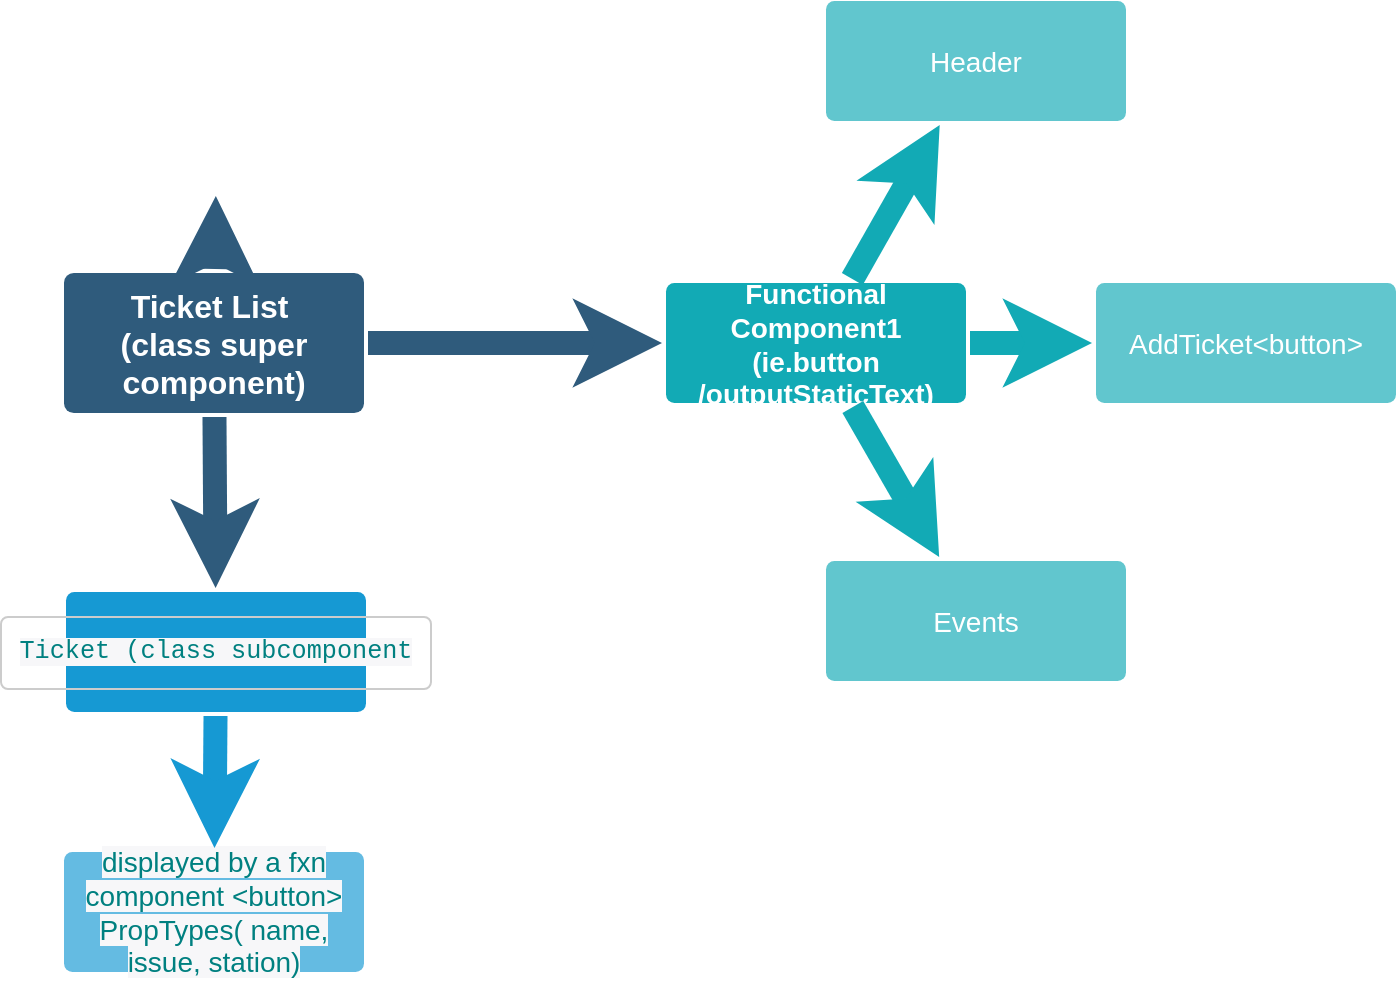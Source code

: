 <mxfile version="13.6.9" type="device"><diagram id="6a731a19-8d31-9384-78a2-239565b7b9f0" name="Page-1"><mxGraphModel dx="946" dy="597" grid="1" gridSize="10" guides="1" tooltips="1" connect="1" arrows="1" fold="1" page="1" pageScale="1" pageWidth="1169" pageHeight="827" background="#ffffff" math="0" shadow="0"><root><mxCell id="0"/><mxCell id="1" parent="0"/><mxCell id="1745" value="" style="edgeStyle=none;rounded=0;jumpStyle=none;html=1;shadow=0;labelBackgroundColor=none;startArrow=none;startFill=0;endArrow=classic;endFill=1;jettySize=auto;orthogonalLoop=1;strokeColor=#2F5B7C;strokeWidth=12;fontFamily=Helvetica;fontSize=16;fontColor=#23445D;spacing=5;" parent="1" source="1749" edge="1"><mxGeometry relative="1" as="geometry"><mxPoint x="569.916" y="342" as="targetPoint"/></mxGeometry></mxCell><mxCell id="1746" value="" style="edgeStyle=none;rounded=0;jumpStyle=none;html=1;shadow=0;labelBackgroundColor=none;startArrow=none;startFill=0;endArrow=classic;endFill=1;jettySize=auto;orthogonalLoop=1;strokeColor=#2F5B7C;strokeWidth=12;fontFamily=Helvetica;fontSize=16;fontColor=#23445D;spacing=5;" parent="1" source="1749" target="1771" edge="1"><mxGeometry relative="1" as="geometry"/></mxCell><mxCell id="1747" value="" style="edgeStyle=none;rounded=0;jumpStyle=none;html=1;shadow=0;labelBackgroundColor=none;startArrow=none;startFill=0;endArrow=classic;endFill=1;jettySize=auto;orthogonalLoop=1;strokeColor=#2F5B7C;strokeWidth=12;fontFamily=Helvetica;fontSize=16;fontColor=#23445D;spacing=5;" parent="1" source="1749" target="1760" edge="1"><mxGeometry relative="1" as="geometry"/></mxCell><mxCell id="1749" value="Ticket List&amp;nbsp;&lt;br&gt;(class super component)" style="rounded=1;whiteSpace=wrap;html=1;shadow=0;labelBackgroundColor=none;strokeColor=none;strokeWidth=12;fillColor=#2F5B7C;fontFamily=Helvetica;fontSize=16;fontColor=#FFFFFF;align=center;fontStyle=1;spacing=5;arcSize=7;perimeterSpacing=2;" parent="1" vertex="1"><mxGeometry x="494" y="380.5" width="150" height="70" as="geometry"/></mxCell><mxCell id="1760" value="&lt;pre style=&quot;box-sizing: border-box ; overflow: auto ; font-family: &amp;#34;menlo&amp;#34; , &amp;#34;monaco&amp;#34; , &amp;#34;consolas&amp;#34; , &amp;#34;courier new&amp;#34; , monospace ; font-size: 12.6px ; padding: 8.5px ; margin-top: 20px ; margin-bottom: 20px ; line-height: 1.429 ; word-break: break-all ; overflow-wrap: break-word ; border: 1px solid rgb(204 , 204 , 204) ; border-radius: 4px ; font-weight: 200&quot;&gt;&lt;font color=&quot;#008080&quot;&gt;&lt;span style=&quot;background-color: rgb(247 , 247 , 249)&quot;&gt;Ticket (class subcomponent&lt;/span&gt;&lt;/font&gt;&lt;/pre&gt;" style="rounded=1;whiteSpace=wrap;html=1;shadow=0;labelBackgroundColor=none;strokeColor=none;strokeWidth=12;fontFamily=Helvetica;fontSize=14;fontColor=#FFFFFF;align=center;spacing=5;fontStyle=1;arcSize=7;perimeterSpacing=2;fillColor=#1699D3;" parent="1" vertex="1"><mxGeometry x="495" y="540" width="150" height="60" as="geometry"/></mxCell><mxCell id="1771" value="Functional&lt;br&gt;Component1 (ie.button&lt;br&gt;/outputStaticText)" style="rounded=1;whiteSpace=wrap;html=1;shadow=0;labelBackgroundColor=none;strokeColor=none;strokeWidth=12;fillColor=#12aab5;fontFamily=Helvetica;fontSize=14;fontColor=#FFFFFF;align=center;spacing=5;fontStyle=1;arcSize=7;perimeterSpacing=2;" parent="1" vertex="1"><mxGeometry x="795" y="385.5" width="150" height="60" as="geometry"/></mxCell><mxCell id="1772" value="Events" style="rounded=1;whiteSpace=wrap;html=1;shadow=0;labelBackgroundColor=none;strokeColor=none;strokeWidth=12;fillColor=#61c6ce;fontFamily=Helvetica;fontSize=14;fontColor=#FFFFFF;align=center;spacing=5;fontStyle=0;arcSize=7;perimeterSpacing=2;" parent="1" vertex="1"><mxGeometry x="875" y="524.5" width="150" height="60" as="geometry"/></mxCell><mxCell id="1773" value="" style="edgeStyle=none;rounded=1;jumpStyle=none;html=1;shadow=0;labelBackgroundColor=none;startArrow=none;startFill=0;jettySize=auto;orthogonalLoop=1;strokeColor=#12AAB5;strokeWidth=12;fontFamily=Helvetica;fontSize=14;fontColor=#FFFFFF;spacing=5;fontStyle=1;fillColor=#b0e3e6;" parent="1" source="1771" target="1772" edge="1"><mxGeometry relative="1" as="geometry"/></mxCell><mxCell id="1776" value="AddTicket&amp;lt;button&amp;gt;" style="rounded=1;whiteSpace=wrap;html=1;shadow=0;labelBackgroundColor=none;strokeColor=none;strokeWidth=12;fillColor=#61c6ce;fontFamily=Helvetica;fontSize=14;fontColor=#FFFFFF;align=center;spacing=5;fontStyle=0;arcSize=7;perimeterSpacing=2;" parent="1" vertex="1"><mxGeometry x="1010" y="385.5" width="150" height="60" as="geometry"/></mxCell><mxCell id="1777" value="" style="edgeStyle=none;rounded=1;jumpStyle=none;html=1;shadow=0;labelBackgroundColor=none;startArrow=none;startFill=0;jettySize=auto;orthogonalLoop=1;strokeColor=#12AAB5;strokeWidth=12;fontFamily=Helvetica;fontSize=14;fontColor=#FFFFFF;spacing=5;fontStyle=1;fillColor=#b0e3e6;" parent="1" source="1771" target="1776" edge="1"><mxGeometry relative="1" as="geometry"/></mxCell><mxCell id="1778" value="Header" style="rounded=1;whiteSpace=wrap;html=1;shadow=0;labelBackgroundColor=none;strokeColor=none;strokeWidth=12;fillColor=#61c6ce;fontFamily=Helvetica;fontSize=14;fontColor=#FFFFFF;align=center;spacing=5;fontStyle=0;arcSize=7;perimeterSpacing=2;" parent="1" vertex="1"><mxGeometry x="875" y="244.5" width="150" height="60" as="geometry"/></mxCell><mxCell id="1779" value="" style="edgeStyle=none;rounded=1;jumpStyle=none;html=1;shadow=0;labelBackgroundColor=none;startArrow=none;startFill=0;jettySize=auto;orthogonalLoop=1;strokeColor=#12AAB5;strokeWidth=12;fontFamily=Helvetica;fontSize=14;fontColor=#FFFFFF;spacing=5;fontStyle=1;fillColor=#b0e3e6;" parent="1" source="1771" target="1778" edge="1"><mxGeometry relative="1" as="geometry"/></mxCell><mxCell id="m3lwf-t24enXSDub1PT--1782" value="&lt;font color=&quot;#008080&quot;&gt;&lt;span style=&quot;background-color: rgb(247 , 247 , 249)&quot;&gt;displayed by a fxn component &amp;lt;button&amp;gt; PropTypes( name, issue, station)&lt;/span&gt;&lt;/font&gt;" style="rounded=1;whiteSpace=wrap;html=1;shadow=0;labelBackgroundColor=none;strokeColor=none;strokeWidth=12;fillColor=#64bbe2;fontFamily=Helvetica;fontSize=14;fontColor=#FFFFFF;align=center;spacing=5;arcSize=7;perimeterSpacing=2;" parent="1" vertex="1"><mxGeometry x="494" y="670" width="150" height="60" as="geometry"/></mxCell><mxCell id="m3lwf-t24enXSDub1PT--1783" value="" style="edgeStyle=none;rounded=0;jumpStyle=none;html=1;shadow=0;labelBackgroundColor=none;startArrow=none;startFill=0;endArrow=classic;endFill=1;jettySize=auto;orthogonalLoop=1;strokeColor=#1699D3;strokeWidth=12;fontFamily=Helvetica;fontSize=14;fontColor=#FFFFFF;spacing=5;" parent="1" source="1760" target="m3lwf-t24enXSDub1PT--1782" edge="1"><mxGeometry relative="1" as="geometry"><mxPoint x="491" y="630" as="sourcePoint"/><mxPoint x="415" y="640.022" as="targetPoint"/></mxGeometry></mxCell></root></mxGraphModel></diagram></mxfile>